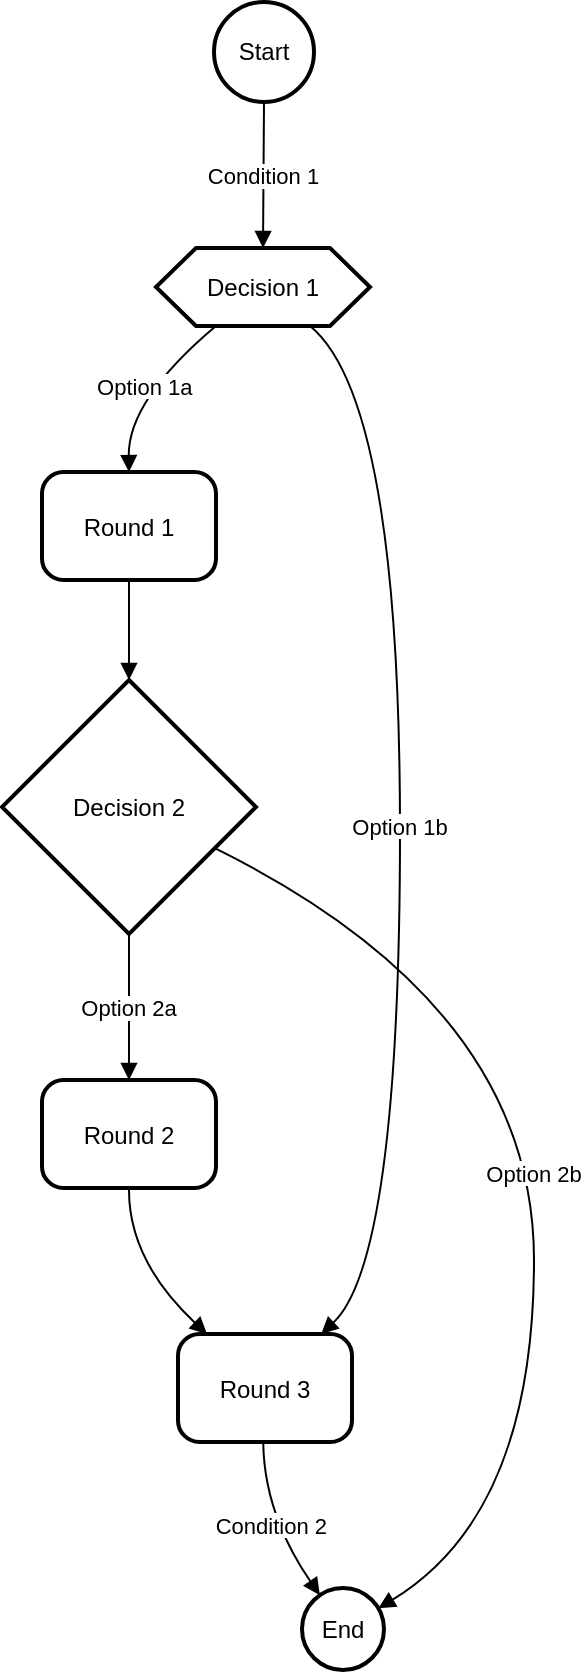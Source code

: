 <mxfile version="26.2.1">
  <diagram name="Seite-1" id="p0hG2UImab14i4DwQpiM">
    <mxGraphModel>
      <root>
        <mxCell id="0" />
        <mxCell id="1" parent="0" />
        <mxCell id="2" value="Start" style="ellipse;aspect=fixed;strokeWidth=2;whiteSpace=wrap;" vertex="1" parent="1">
          <mxGeometry x="114" y="8" width="50" height="50" as="geometry" />
        </mxCell>
        <mxCell id="3" value="Decision 1" style="shape=hexagon;perimeter=hexagonPerimeter2;fixedSize=1;strokeWidth=2;whiteSpace=wrap;" vertex="1" parent="1">
          <mxGeometry x="85" y="131" width="107" height="39" as="geometry" />
        </mxCell>
        <mxCell id="4" value="Round 1" style="rounded=1;arcSize=20;strokeWidth=2" vertex="1" parent="1">
          <mxGeometry x="28" y="243" width="87" height="54" as="geometry" />
        </mxCell>
        <mxCell id="5" value="Decision 2" style="rhombus;strokeWidth=2;whiteSpace=wrap;" vertex="1" parent="1">
          <mxGeometry x="8" y="347" width="127" height="127" as="geometry" />
        </mxCell>
        <mxCell id="6" value="Round 2" style="rounded=1;arcSize=20;strokeWidth=2" vertex="1" parent="1">
          <mxGeometry x="28" y="547" width="87" height="54" as="geometry" />
        </mxCell>
        <mxCell id="7" value="Round 3" style="rounded=1;arcSize=20;strokeWidth=2" vertex="1" parent="1">
          <mxGeometry x="96" y="674" width="87" height="54" as="geometry" />
        </mxCell>
        <mxCell id="8" value="End" style="ellipse;aspect=fixed;strokeWidth=2;whiteSpace=wrap;" vertex="1" parent="1">
          <mxGeometry x="158" y="801" width="41" height="41" as="geometry" />
        </mxCell>
        <mxCell id="9" value="Condition 1" style="curved=1;startArrow=none;endArrow=block;exitX=0.5;exitY=1;entryX=0.5;entryY=0;" edge="1" parent="1" source="2" target="3">
          <mxGeometry relative="1" as="geometry">
            <Array as="points" />
          </mxGeometry>
        </mxCell>
        <mxCell id="10" value="Option 1a" style="curved=1;startArrow=none;endArrow=block;exitX=0.28;exitY=1;entryX=0.5;entryY=0;" edge="1" parent="1" source="3" target="4">
          <mxGeometry relative="1" as="geometry">
            <Array as="points">
              <mxPoint x="71" y="207" />
            </Array>
          </mxGeometry>
        </mxCell>
        <mxCell id="11" value="" style="curved=1;startArrow=none;endArrow=block;exitX=0.5;exitY=1;entryX=0.5;entryY=0;" edge="1" parent="1" source="4" target="5">
          <mxGeometry relative="1" as="geometry">
            <Array as="points" />
          </mxGeometry>
        </mxCell>
        <mxCell id="12" value="Option 2a" style="curved=1;startArrow=none;endArrow=block;exitX=0.5;exitY=1;entryX=0.5;entryY=-0.01;" edge="1" parent="1" source="5" target="6">
          <mxGeometry relative="1" as="geometry">
            <Array as="points" />
          </mxGeometry>
        </mxCell>
        <mxCell id="13" value="" style="curved=1;startArrow=none;endArrow=block;exitX=0.5;exitY=0.99;entryX=0.16;entryY=-0.01;" edge="1" parent="1" source="6" target="7">
          <mxGeometry relative="1" as="geometry">
            <Array as="points">
              <mxPoint x="71" y="637" />
            </Array>
          </mxGeometry>
        </mxCell>
        <mxCell id="14" value="Condition 2" style="curved=1;startArrow=none;endArrow=block;exitX=0.49;exitY=0.99;entryX=0.15;entryY=-0.01;" edge="1" parent="1" source="7" target="8">
          <mxGeometry relative="1" as="geometry">
            <Array as="points">
              <mxPoint x="139" y="764" />
            </Array>
          </mxGeometry>
        </mxCell>
        <mxCell id="15" value="Option 1b" style="curved=1;startArrow=none;endArrow=block;exitX=0.72;exitY=1;entryX=0.83;entryY=-0.01;" edge="1" parent="1" source="3" target="7">
          <mxGeometry relative="1" as="geometry">
            <Array as="points">
              <mxPoint x="207" y="207" />
              <mxPoint x="207" y="637" />
            </Array>
          </mxGeometry>
        </mxCell>
        <mxCell id="16" value="Option 2b" style="curved=1;startArrow=none;endArrow=block;exitX=1;exitY=0.74;entryX=1;entryY=0.2;" edge="1" parent="1" source="5" target="8">
          <mxGeometry relative="1" as="geometry">
            <Array as="points">
              <mxPoint x="274" y="510" />
              <mxPoint x="274" y="764" />
            </Array>
          </mxGeometry>
        </mxCell>
      </root>
    </mxGraphModel>
  </diagram>
</mxfile>
